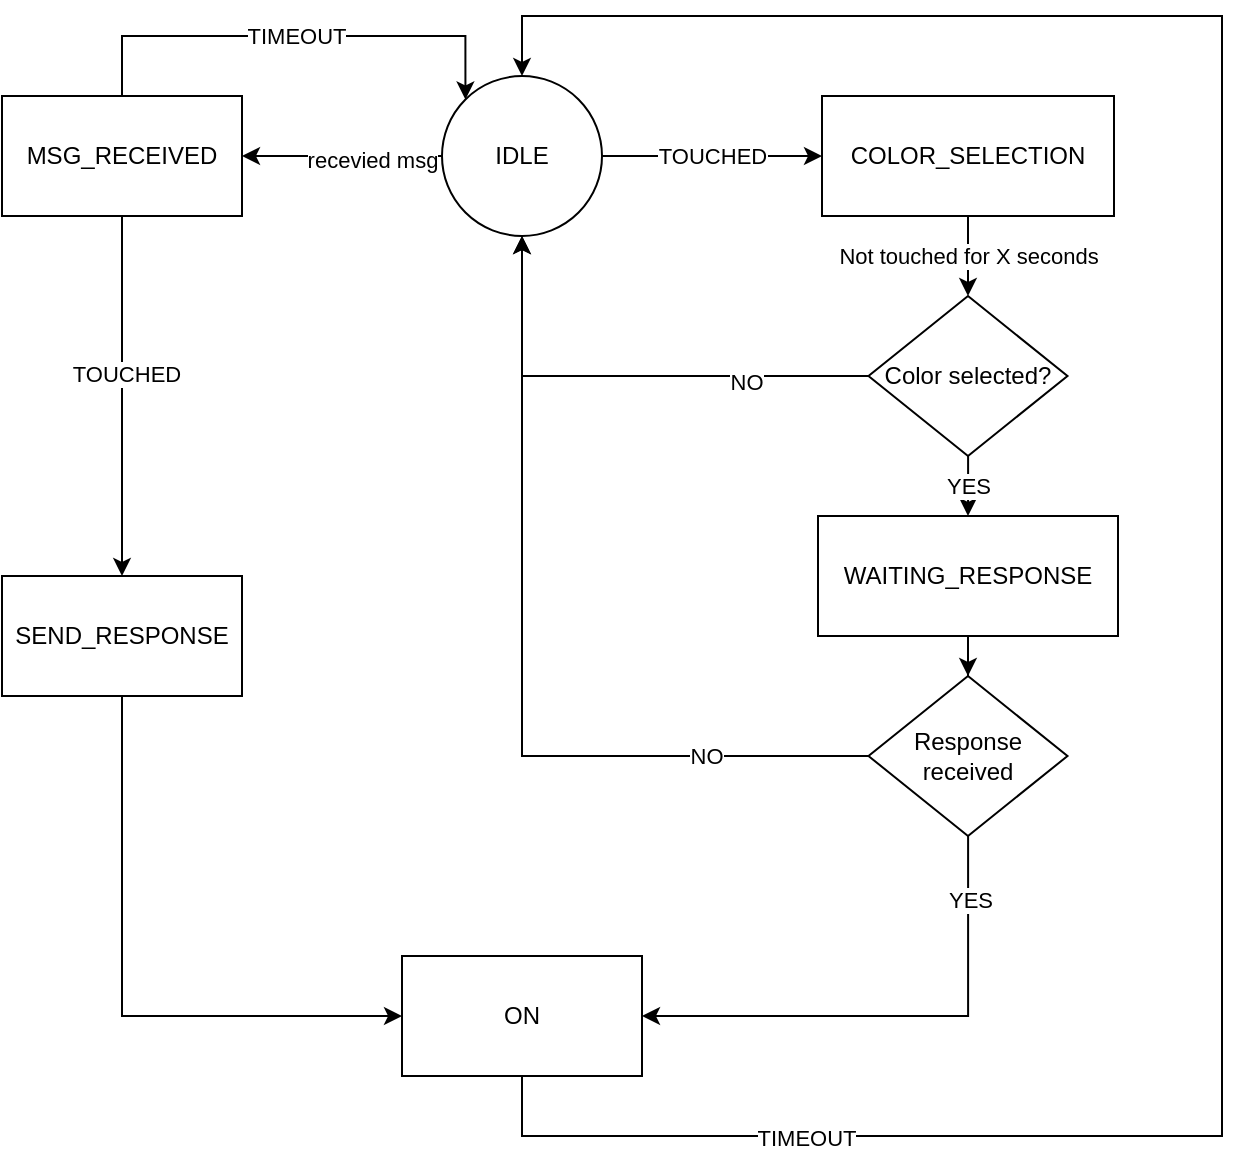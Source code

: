 <mxfile version="21.3.6" type="device">
  <diagram name="Página-1" id="Qkn4bYril07nYriCfxZq">
    <mxGraphModel dx="792" dy="1146" grid="1" gridSize="10" guides="1" tooltips="1" connect="1" arrows="1" fold="1" page="1" pageScale="1" pageWidth="827" pageHeight="1169" math="0" shadow="0">
      <root>
        <mxCell id="0" />
        <mxCell id="1" parent="0" />
        <mxCell id="lk4oLmuiw-6--RSqyBG_-3" style="edgeStyle=orthogonalEdgeStyle;rounded=0;orthogonalLoop=1;jettySize=auto;html=1;entryX=0;entryY=0.5;entryDx=0;entryDy=0;exitX=1;exitY=0.5;exitDx=0;exitDy=0;" edge="1" parent="1" source="lk4oLmuiw-6--RSqyBG_-16" target="lk4oLmuiw-6--RSqyBG_-2">
          <mxGeometry relative="1" as="geometry">
            <mxPoint x="474.0" y="260" as="sourcePoint" />
          </mxGeometry>
        </mxCell>
        <mxCell id="lk4oLmuiw-6--RSqyBG_-4" value="TOUCHED" style="edgeLabel;html=1;align=center;verticalAlign=middle;resizable=0;points=[];" vertex="1" connectable="0" parent="lk4oLmuiw-6--RSqyBG_-3">
          <mxGeometry x="0.152" y="-2" relative="1" as="geometry">
            <mxPoint x="-9" y="-2" as="offset" />
          </mxGeometry>
        </mxCell>
        <mxCell id="lk4oLmuiw-6--RSqyBG_-7" value="Not touched for X seconds" style="edgeStyle=orthogonalEdgeStyle;rounded=0;orthogonalLoop=1;jettySize=auto;html=1;entryX=0.5;entryY=0;entryDx=0;entryDy=0;" edge="1" parent="1" source="lk4oLmuiw-6--RSqyBG_-2" target="lk4oLmuiw-6--RSqyBG_-28">
          <mxGeometry relative="1" as="geometry">
            <Array as="points" />
          </mxGeometry>
        </mxCell>
        <mxCell id="lk4oLmuiw-6--RSqyBG_-2" value="COLOR_SELECTION" style="rounded=0;whiteSpace=wrap;html=1;" vertex="1" parent="1">
          <mxGeometry x="570" y="230" width="146" height="60" as="geometry" />
        </mxCell>
        <mxCell id="lk4oLmuiw-6--RSqyBG_-10" style="edgeStyle=orthogonalEdgeStyle;rounded=0;orthogonalLoop=1;jettySize=auto;html=1;entryX=0.5;entryY=0;entryDx=0;entryDy=0;" edge="1" parent="1" source="lk4oLmuiw-6--RSqyBG_-5" target="lk4oLmuiw-6--RSqyBG_-9">
          <mxGeometry relative="1" as="geometry" />
        </mxCell>
        <mxCell id="lk4oLmuiw-6--RSqyBG_-5" value="WAITING_RESPONSE" style="rounded=0;whiteSpace=wrap;html=1;" vertex="1" parent="1">
          <mxGeometry x="568" y="440" width="150" height="60" as="geometry" />
        </mxCell>
        <mxCell id="lk4oLmuiw-6--RSqyBG_-14" value="" style="edgeStyle=orthogonalEdgeStyle;rounded=0;orthogonalLoop=1;jettySize=auto;html=1;" edge="1" parent="1" source="lk4oLmuiw-6--RSqyBG_-9" target="lk4oLmuiw-6--RSqyBG_-13">
          <mxGeometry relative="1" as="geometry">
            <Array as="points">
              <mxPoint x="643" y="690" />
            </Array>
          </mxGeometry>
        </mxCell>
        <mxCell id="lk4oLmuiw-6--RSqyBG_-26" value="YES" style="edgeLabel;html=1;align=center;verticalAlign=middle;resizable=0;points=[];" vertex="1" connectable="0" parent="lk4oLmuiw-6--RSqyBG_-14">
          <mxGeometry x="-0.747" y="1" relative="1" as="geometry">
            <mxPoint as="offset" />
          </mxGeometry>
        </mxCell>
        <mxCell id="lk4oLmuiw-6--RSqyBG_-17" style="edgeStyle=orthogonalEdgeStyle;rounded=0;orthogonalLoop=1;jettySize=auto;html=1;entryX=0.5;entryY=1;entryDx=0;entryDy=0;" edge="1" parent="1" source="lk4oLmuiw-6--RSqyBG_-9" target="lk4oLmuiw-6--RSqyBG_-16">
          <mxGeometry relative="1" as="geometry" />
        </mxCell>
        <mxCell id="lk4oLmuiw-6--RSqyBG_-27" value="NO" style="edgeLabel;html=1;align=center;verticalAlign=middle;resizable=0;points=[];" vertex="1" connectable="0" parent="lk4oLmuiw-6--RSqyBG_-17">
          <mxGeometry x="-0.624" relative="1" as="geometry">
            <mxPoint as="offset" />
          </mxGeometry>
        </mxCell>
        <mxCell id="lk4oLmuiw-6--RSqyBG_-9" value="Response received" style="rhombus;whiteSpace=wrap;html=1;" vertex="1" parent="1">
          <mxGeometry x="593.25" y="520" width="99.5" height="80" as="geometry" />
        </mxCell>
        <mxCell id="lk4oLmuiw-6--RSqyBG_-18" style="edgeStyle=orthogonalEdgeStyle;rounded=0;orthogonalLoop=1;jettySize=auto;html=1;entryX=0.5;entryY=0;entryDx=0;entryDy=0;" edge="1" parent="1" source="lk4oLmuiw-6--RSqyBG_-13" target="lk4oLmuiw-6--RSqyBG_-16">
          <mxGeometry relative="1" as="geometry">
            <Array as="points">
              <mxPoint x="420" y="750" />
              <mxPoint x="770" y="750" />
              <mxPoint x="770" y="190" />
              <mxPoint x="420" y="190" />
            </Array>
          </mxGeometry>
        </mxCell>
        <mxCell id="lk4oLmuiw-6--RSqyBG_-25" value="TIMEOUT" style="edgeLabel;html=1;align=center;verticalAlign=middle;resizable=0;points=[];" vertex="1" connectable="0" parent="lk4oLmuiw-6--RSqyBG_-18">
          <mxGeometry x="-0.74" y="-1" relative="1" as="geometry">
            <mxPoint as="offset" />
          </mxGeometry>
        </mxCell>
        <mxCell id="lk4oLmuiw-6--RSqyBG_-13" value="ON" style="whiteSpace=wrap;html=1;" vertex="1" parent="1">
          <mxGeometry x="360" y="660" width="120" height="60" as="geometry" />
        </mxCell>
        <mxCell id="lk4oLmuiw-6--RSqyBG_-20" value="" style="edgeStyle=orthogonalEdgeStyle;rounded=0;orthogonalLoop=1;jettySize=auto;html=1;" edge="1" parent="1" source="lk4oLmuiw-6--RSqyBG_-16" target="lk4oLmuiw-6--RSqyBG_-19">
          <mxGeometry relative="1" as="geometry" />
        </mxCell>
        <mxCell id="lk4oLmuiw-6--RSqyBG_-21" value="recevied msg" style="edgeLabel;html=1;align=center;verticalAlign=middle;resizable=0;points=[];" vertex="1" connectable="0" parent="lk4oLmuiw-6--RSqyBG_-20">
          <mxGeometry x="-0.287" y="2" relative="1" as="geometry">
            <mxPoint as="offset" />
          </mxGeometry>
        </mxCell>
        <mxCell id="lk4oLmuiw-6--RSqyBG_-16" value="IDLE" style="ellipse;whiteSpace=wrap;html=1;aspect=fixed;" vertex="1" parent="1">
          <mxGeometry x="380" y="220" width="80" height="80" as="geometry" />
        </mxCell>
        <mxCell id="lk4oLmuiw-6--RSqyBG_-23" value="" style="edgeStyle=orthogonalEdgeStyle;rounded=0;orthogonalLoop=1;jettySize=auto;html=1;" edge="1" parent="1" source="lk4oLmuiw-6--RSqyBG_-19" target="lk4oLmuiw-6--RSqyBG_-22">
          <mxGeometry relative="1" as="geometry" />
        </mxCell>
        <mxCell id="lk4oLmuiw-6--RSqyBG_-33" value="TOUCHED" style="edgeLabel;html=1;align=center;verticalAlign=middle;resizable=0;points=[];" vertex="1" connectable="0" parent="lk4oLmuiw-6--RSqyBG_-23">
          <mxGeometry x="-0.12" y="2" relative="1" as="geometry">
            <mxPoint as="offset" />
          </mxGeometry>
        </mxCell>
        <mxCell id="lk4oLmuiw-6--RSqyBG_-34" value="TIMEOUT" style="edgeStyle=orthogonalEdgeStyle;rounded=0;orthogonalLoop=1;jettySize=auto;html=1;entryX=0;entryY=0;entryDx=0;entryDy=0;" edge="1" parent="1" source="lk4oLmuiw-6--RSqyBG_-19" target="lk4oLmuiw-6--RSqyBG_-16">
          <mxGeometry relative="1" as="geometry">
            <Array as="points">
              <mxPoint x="220" y="200" />
              <mxPoint x="392" y="200" />
            </Array>
          </mxGeometry>
        </mxCell>
        <mxCell id="lk4oLmuiw-6--RSqyBG_-19" value="MSG_RECEIVED" style="whiteSpace=wrap;html=1;" vertex="1" parent="1">
          <mxGeometry x="160" y="230" width="120" height="60" as="geometry" />
        </mxCell>
        <mxCell id="lk4oLmuiw-6--RSqyBG_-24" style="edgeStyle=orthogonalEdgeStyle;rounded=0;orthogonalLoop=1;jettySize=auto;html=1;entryX=0;entryY=0.5;entryDx=0;entryDy=0;" edge="1" parent="1" source="lk4oLmuiw-6--RSqyBG_-22" target="lk4oLmuiw-6--RSqyBG_-13">
          <mxGeometry relative="1" as="geometry">
            <Array as="points">
              <mxPoint x="220" y="690" />
            </Array>
          </mxGeometry>
        </mxCell>
        <mxCell id="lk4oLmuiw-6--RSqyBG_-22" value="SEND_RESPONSE" style="whiteSpace=wrap;html=1;" vertex="1" parent="1">
          <mxGeometry x="160" y="470" width="120" height="60" as="geometry" />
        </mxCell>
        <mxCell id="lk4oLmuiw-6--RSqyBG_-29" value="YES" style="edgeStyle=orthogonalEdgeStyle;rounded=0;orthogonalLoop=1;jettySize=auto;html=1;entryX=0.5;entryY=0;entryDx=0;entryDy=0;" edge="1" parent="1" source="lk4oLmuiw-6--RSqyBG_-28" target="lk4oLmuiw-6--RSqyBG_-5">
          <mxGeometry relative="1" as="geometry" />
        </mxCell>
        <mxCell id="lk4oLmuiw-6--RSqyBG_-30" style="edgeStyle=orthogonalEdgeStyle;rounded=0;orthogonalLoop=1;jettySize=auto;html=1;entryX=0.5;entryY=1;entryDx=0;entryDy=0;" edge="1" parent="1" source="lk4oLmuiw-6--RSqyBG_-28" target="lk4oLmuiw-6--RSqyBG_-16">
          <mxGeometry relative="1" as="geometry" />
        </mxCell>
        <mxCell id="lk4oLmuiw-6--RSqyBG_-31" value="NO" style="edgeLabel;html=1;align=center;verticalAlign=middle;resizable=0;points=[];" vertex="1" connectable="0" parent="lk4oLmuiw-6--RSqyBG_-30">
          <mxGeometry x="-0.491" y="3" relative="1" as="geometry">
            <mxPoint as="offset" />
          </mxGeometry>
        </mxCell>
        <mxCell id="lk4oLmuiw-6--RSqyBG_-28" value="Color selected?" style="rhombus;whiteSpace=wrap;html=1;" vertex="1" parent="1">
          <mxGeometry x="593.25" y="330" width="99.5" height="80" as="geometry" />
        </mxCell>
      </root>
    </mxGraphModel>
  </diagram>
</mxfile>
